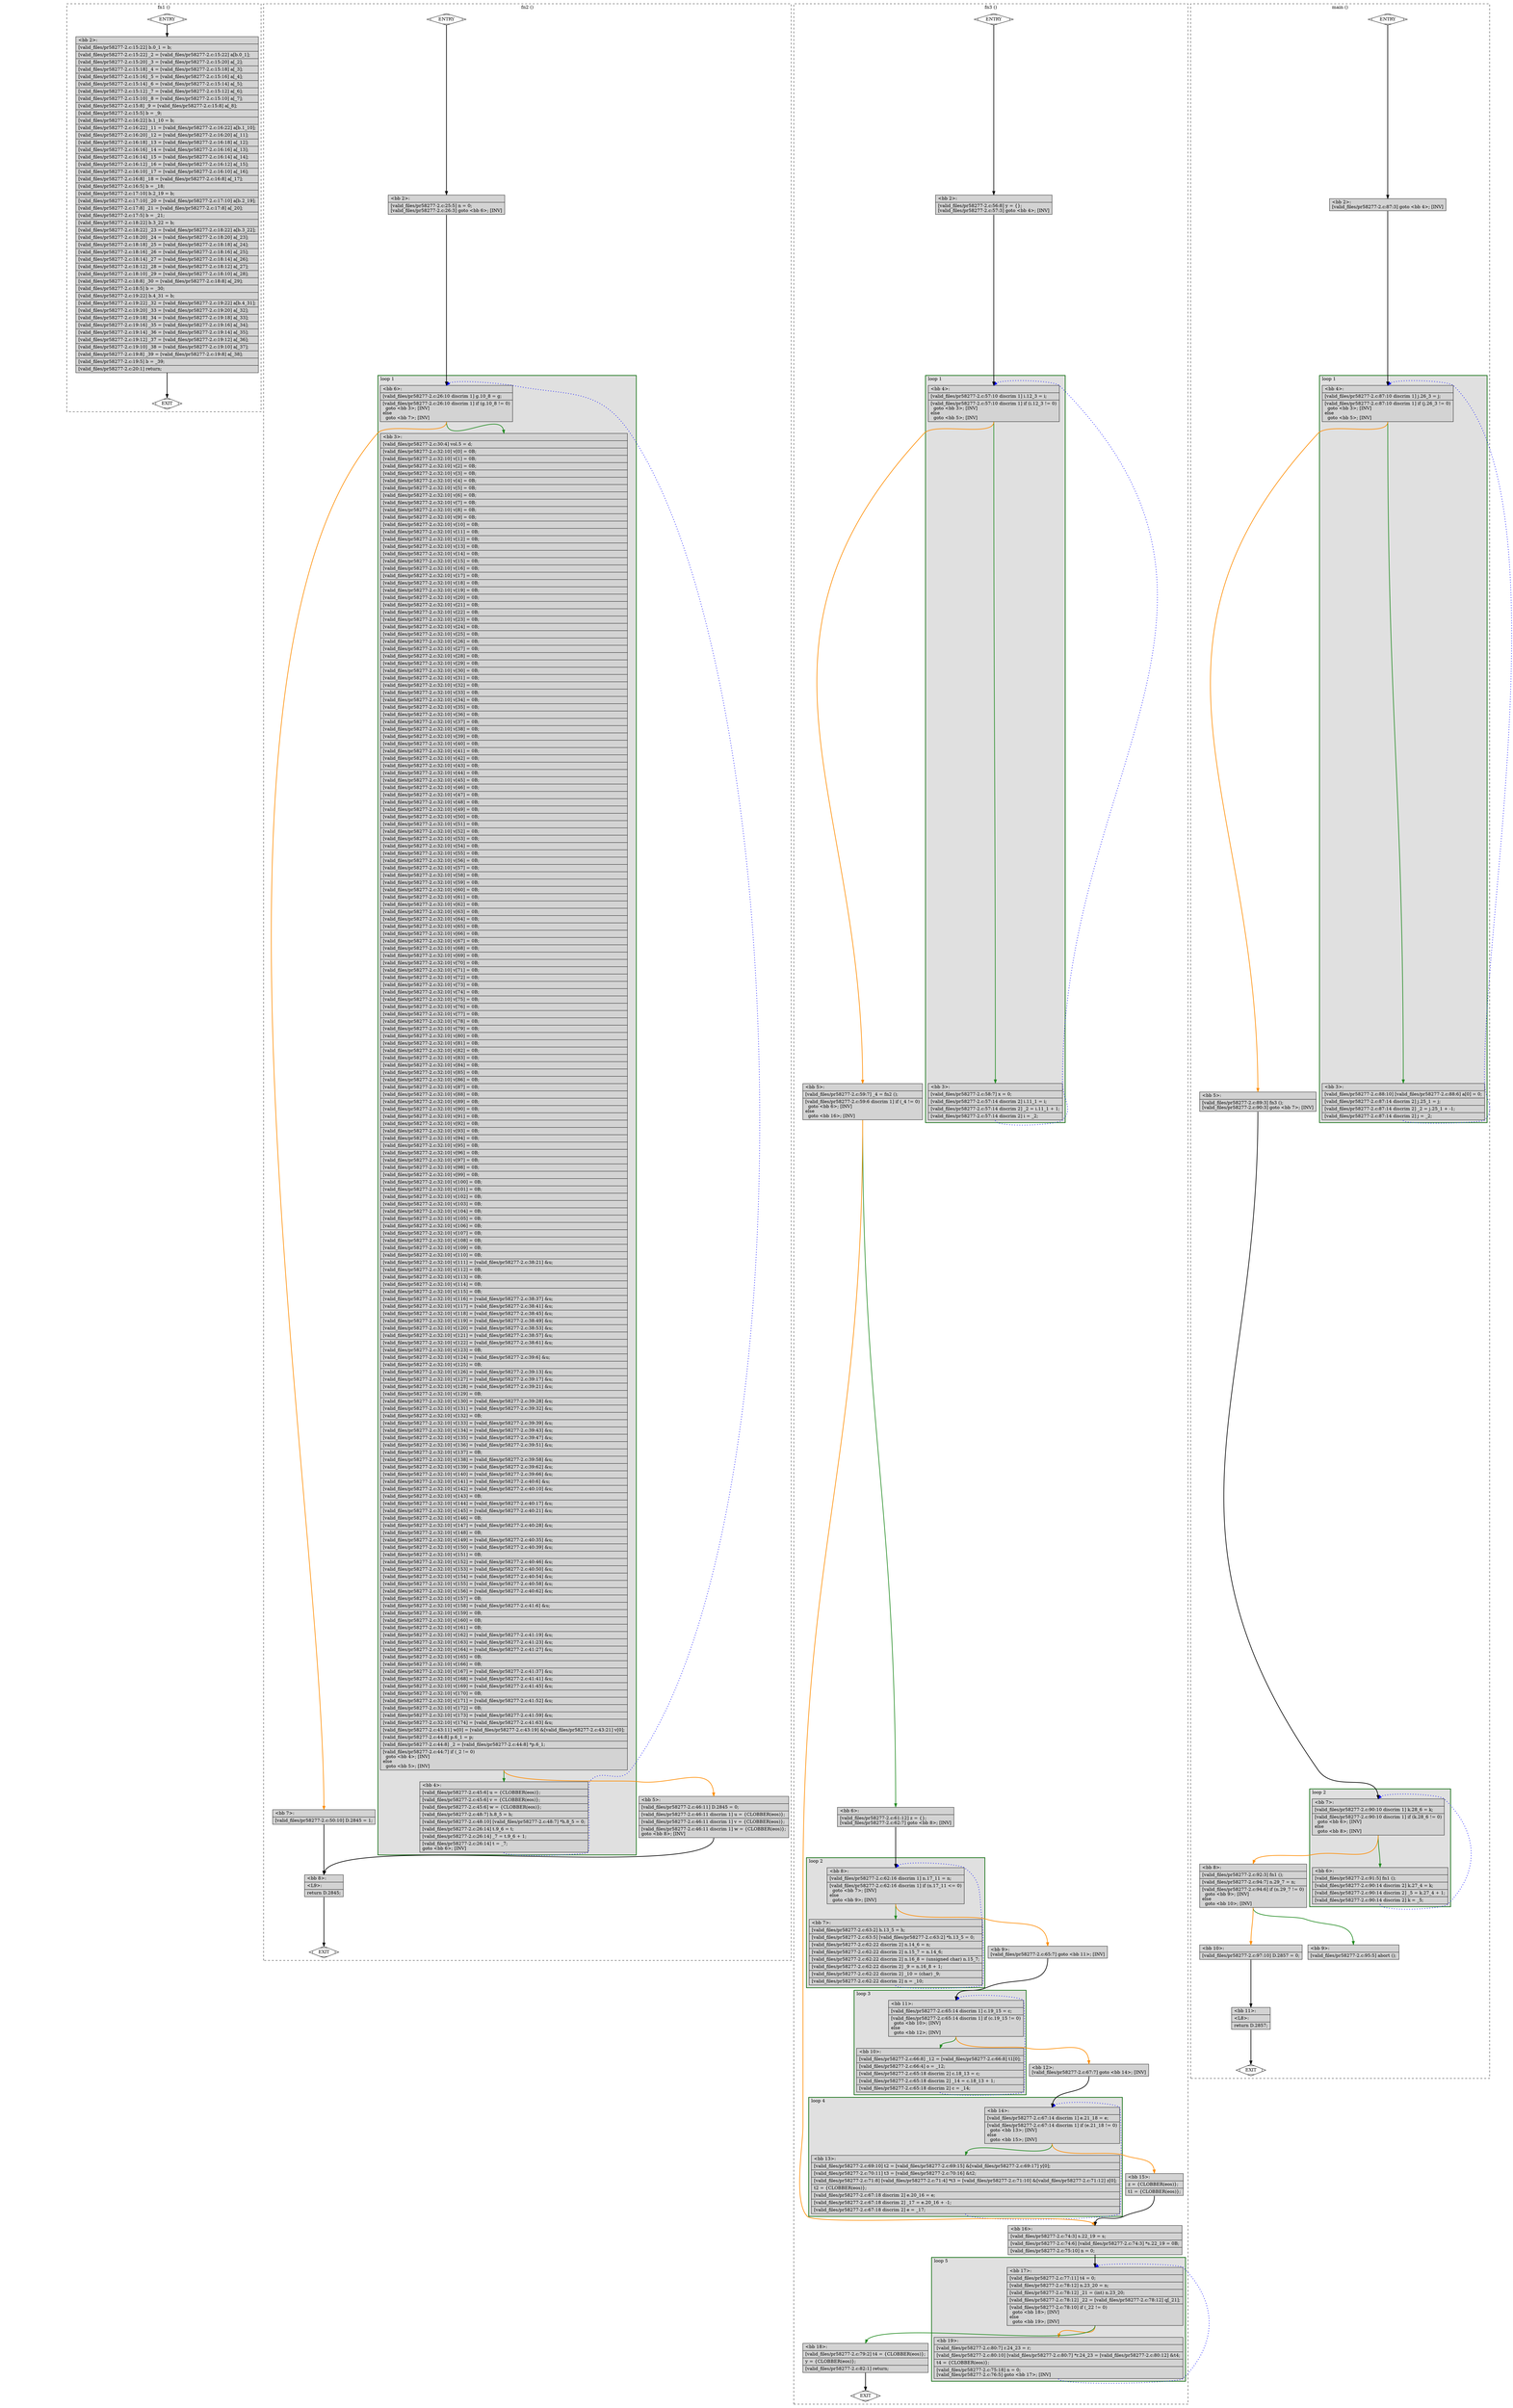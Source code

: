 digraph "a-pr58277-2.c.015t.cfg" {
overlap=false;
subgraph "cluster_fn1" {
	style="dashed";
	color="black";
	label="fn1 ()";
	fn_0_basic_block_0 [shape=Mdiamond,style=filled,fillcolor=white,label="ENTRY"];

	fn_0_basic_block_1 [shape=Mdiamond,style=filled,fillcolor=white,label="EXIT"];

	fn_0_basic_block_2 [shape=record,style=filled,fillcolor=lightgrey,label="{\<bb\ 2\>:\l\
|[valid_files/pr58277-2.c:15:22]\ b.0_1\ =\ b;\l\
|[valid_files/pr58277-2.c:15:22]\ _2\ =\ [valid_files/pr58277-2.c:15:22]\ a[b.0_1];\l\
|[valid_files/pr58277-2.c:15:20]\ _3\ =\ [valid_files/pr58277-2.c:15:20]\ a[_2];\l\
|[valid_files/pr58277-2.c:15:18]\ _4\ =\ [valid_files/pr58277-2.c:15:18]\ a[_3];\l\
|[valid_files/pr58277-2.c:15:16]\ _5\ =\ [valid_files/pr58277-2.c:15:16]\ a[_4];\l\
|[valid_files/pr58277-2.c:15:14]\ _6\ =\ [valid_files/pr58277-2.c:15:14]\ a[_5];\l\
|[valid_files/pr58277-2.c:15:12]\ _7\ =\ [valid_files/pr58277-2.c:15:12]\ a[_6];\l\
|[valid_files/pr58277-2.c:15:10]\ _8\ =\ [valid_files/pr58277-2.c:15:10]\ a[_7];\l\
|[valid_files/pr58277-2.c:15:8]\ _9\ =\ [valid_files/pr58277-2.c:15:8]\ a[_8];\l\
|[valid_files/pr58277-2.c:15:5]\ b\ =\ _9;\l\
|[valid_files/pr58277-2.c:16:22]\ b.1_10\ =\ b;\l\
|[valid_files/pr58277-2.c:16:22]\ _11\ =\ [valid_files/pr58277-2.c:16:22]\ a[b.1_10];\l\
|[valid_files/pr58277-2.c:16:20]\ _12\ =\ [valid_files/pr58277-2.c:16:20]\ a[_11];\l\
|[valid_files/pr58277-2.c:16:18]\ _13\ =\ [valid_files/pr58277-2.c:16:18]\ a[_12];\l\
|[valid_files/pr58277-2.c:16:16]\ _14\ =\ [valid_files/pr58277-2.c:16:16]\ a[_13];\l\
|[valid_files/pr58277-2.c:16:14]\ _15\ =\ [valid_files/pr58277-2.c:16:14]\ a[_14];\l\
|[valid_files/pr58277-2.c:16:12]\ _16\ =\ [valid_files/pr58277-2.c:16:12]\ a[_15];\l\
|[valid_files/pr58277-2.c:16:10]\ _17\ =\ [valid_files/pr58277-2.c:16:10]\ a[_16];\l\
|[valid_files/pr58277-2.c:16:8]\ _18\ =\ [valid_files/pr58277-2.c:16:8]\ a[_17];\l\
|[valid_files/pr58277-2.c:16:5]\ b\ =\ _18;\l\
|[valid_files/pr58277-2.c:17:10]\ b.2_19\ =\ b;\l\
|[valid_files/pr58277-2.c:17:10]\ _20\ =\ [valid_files/pr58277-2.c:17:10]\ a[b.2_19];\l\
|[valid_files/pr58277-2.c:17:8]\ _21\ =\ [valid_files/pr58277-2.c:17:8]\ a[_20];\l\
|[valid_files/pr58277-2.c:17:5]\ b\ =\ _21;\l\
|[valid_files/pr58277-2.c:18:22]\ b.3_22\ =\ b;\l\
|[valid_files/pr58277-2.c:18:22]\ _23\ =\ [valid_files/pr58277-2.c:18:22]\ a[b.3_22];\l\
|[valid_files/pr58277-2.c:18:20]\ _24\ =\ [valid_files/pr58277-2.c:18:20]\ a[_23];\l\
|[valid_files/pr58277-2.c:18:18]\ _25\ =\ [valid_files/pr58277-2.c:18:18]\ a[_24];\l\
|[valid_files/pr58277-2.c:18:16]\ _26\ =\ [valid_files/pr58277-2.c:18:16]\ a[_25];\l\
|[valid_files/pr58277-2.c:18:14]\ _27\ =\ [valid_files/pr58277-2.c:18:14]\ a[_26];\l\
|[valid_files/pr58277-2.c:18:12]\ _28\ =\ [valid_files/pr58277-2.c:18:12]\ a[_27];\l\
|[valid_files/pr58277-2.c:18:10]\ _29\ =\ [valid_files/pr58277-2.c:18:10]\ a[_28];\l\
|[valid_files/pr58277-2.c:18:8]\ _30\ =\ [valid_files/pr58277-2.c:18:8]\ a[_29];\l\
|[valid_files/pr58277-2.c:18:5]\ b\ =\ _30;\l\
|[valid_files/pr58277-2.c:19:22]\ b.4_31\ =\ b;\l\
|[valid_files/pr58277-2.c:19:22]\ _32\ =\ [valid_files/pr58277-2.c:19:22]\ a[b.4_31];\l\
|[valid_files/pr58277-2.c:19:20]\ _33\ =\ [valid_files/pr58277-2.c:19:20]\ a[_32];\l\
|[valid_files/pr58277-2.c:19:18]\ _34\ =\ [valid_files/pr58277-2.c:19:18]\ a[_33];\l\
|[valid_files/pr58277-2.c:19:16]\ _35\ =\ [valid_files/pr58277-2.c:19:16]\ a[_34];\l\
|[valid_files/pr58277-2.c:19:14]\ _36\ =\ [valid_files/pr58277-2.c:19:14]\ a[_35];\l\
|[valid_files/pr58277-2.c:19:12]\ _37\ =\ [valid_files/pr58277-2.c:19:12]\ a[_36];\l\
|[valid_files/pr58277-2.c:19:10]\ _38\ =\ [valid_files/pr58277-2.c:19:10]\ a[_37];\l\
|[valid_files/pr58277-2.c:19:8]\ _39\ =\ [valid_files/pr58277-2.c:19:8]\ a[_38];\l\
|[valid_files/pr58277-2.c:19:5]\ b\ =\ _39;\l\
|[valid_files/pr58277-2.c:20:1]\ return;\l\
}"];

	fn_0_basic_block_0:s -> fn_0_basic_block_2:n [style="solid,bold",color=black,weight=100,constraint=true];
	fn_0_basic_block_2:s -> fn_0_basic_block_1:n [style="solid,bold",color=black,weight=10,constraint=true];
	fn_0_basic_block_0:s -> fn_0_basic_block_1:n [style="invis",constraint=true];
}
subgraph "cluster_fn2" {
	style="dashed";
	color="black";
	label="fn2 ()";
	subgraph cluster_1_1 {
	style="filled";
	color="darkgreen";
	fillcolor="grey88";
	label="loop 1";
	labeljust=l;
	penwidth=2;
	fn_1_basic_block_6 [shape=record,style=filled,fillcolor=lightgrey,label="{\<bb\ 6\>:\l\
|[valid_files/pr58277-2.c:26:10\ discrim\ 1]\ g.10_8\ =\ g;\l\
|[valid_files/pr58277-2.c:26:10\ discrim\ 1]\ if\ (g.10_8\ !=\ 0)\l\
\ \ goto\ \<bb\ 3\>;\ [INV]\l\
else\l\
\ \ goto\ \<bb\ 7\>;\ [INV]\l\
}"];

	fn_1_basic_block_3 [shape=record,style=filled,fillcolor=lightgrey,label="{\<bb\ 3\>:\l\
|[valid_files/pr58277-2.c:30:4]\ vol.5\ =\ d;\l\
|[valid_files/pr58277-2.c:32:10]\ v[0]\ =\ 0B;\l\
|[valid_files/pr58277-2.c:32:10]\ v[1]\ =\ 0B;\l\
|[valid_files/pr58277-2.c:32:10]\ v[2]\ =\ 0B;\l\
|[valid_files/pr58277-2.c:32:10]\ v[3]\ =\ 0B;\l\
|[valid_files/pr58277-2.c:32:10]\ v[4]\ =\ 0B;\l\
|[valid_files/pr58277-2.c:32:10]\ v[5]\ =\ 0B;\l\
|[valid_files/pr58277-2.c:32:10]\ v[6]\ =\ 0B;\l\
|[valid_files/pr58277-2.c:32:10]\ v[7]\ =\ 0B;\l\
|[valid_files/pr58277-2.c:32:10]\ v[8]\ =\ 0B;\l\
|[valid_files/pr58277-2.c:32:10]\ v[9]\ =\ 0B;\l\
|[valid_files/pr58277-2.c:32:10]\ v[10]\ =\ 0B;\l\
|[valid_files/pr58277-2.c:32:10]\ v[11]\ =\ 0B;\l\
|[valid_files/pr58277-2.c:32:10]\ v[12]\ =\ 0B;\l\
|[valid_files/pr58277-2.c:32:10]\ v[13]\ =\ 0B;\l\
|[valid_files/pr58277-2.c:32:10]\ v[14]\ =\ 0B;\l\
|[valid_files/pr58277-2.c:32:10]\ v[15]\ =\ 0B;\l\
|[valid_files/pr58277-2.c:32:10]\ v[16]\ =\ 0B;\l\
|[valid_files/pr58277-2.c:32:10]\ v[17]\ =\ 0B;\l\
|[valid_files/pr58277-2.c:32:10]\ v[18]\ =\ 0B;\l\
|[valid_files/pr58277-2.c:32:10]\ v[19]\ =\ 0B;\l\
|[valid_files/pr58277-2.c:32:10]\ v[20]\ =\ 0B;\l\
|[valid_files/pr58277-2.c:32:10]\ v[21]\ =\ 0B;\l\
|[valid_files/pr58277-2.c:32:10]\ v[22]\ =\ 0B;\l\
|[valid_files/pr58277-2.c:32:10]\ v[23]\ =\ 0B;\l\
|[valid_files/pr58277-2.c:32:10]\ v[24]\ =\ 0B;\l\
|[valid_files/pr58277-2.c:32:10]\ v[25]\ =\ 0B;\l\
|[valid_files/pr58277-2.c:32:10]\ v[26]\ =\ 0B;\l\
|[valid_files/pr58277-2.c:32:10]\ v[27]\ =\ 0B;\l\
|[valid_files/pr58277-2.c:32:10]\ v[28]\ =\ 0B;\l\
|[valid_files/pr58277-2.c:32:10]\ v[29]\ =\ 0B;\l\
|[valid_files/pr58277-2.c:32:10]\ v[30]\ =\ 0B;\l\
|[valid_files/pr58277-2.c:32:10]\ v[31]\ =\ 0B;\l\
|[valid_files/pr58277-2.c:32:10]\ v[32]\ =\ 0B;\l\
|[valid_files/pr58277-2.c:32:10]\ v[33]\ =\ 0B;\l\
|[valid_files/pr58277-2.c:32:10]\ v[34]\ =\ 0B;\l\
|[valid_files/pr58277-2.c:32:10]\ v[35]\ =\ 0B;\l\
|[valid_files/pr58277-2.c:32:10]\ v[36]\ =\ 0B;\l\
|[valid_files/pr58277-2.c:32:10]\ v[37]\ =\ 0B;\l\
|[valid_files/pr58277-2.c:32:10]\ v[38]\ =\ 0B;\l\
|[valid_files/pr58277-2.c:32:10]\ v[39]\ =\ 0B;\l\
|[valid_files/pr58277-2.c:32:10]\ v[40]\ =\ 0B;\l\
|[valid_files/pr58277-2.c:32:10]\ v[41]\ =\ 0B;\l\
|[valid_files/pr58277-2.c:32:10]\ v[42]\ =\ 0B;\l\
|[valid_files/pr58277-2.c:32:10]\ v[43]\ =\ 0B;\l\
|[valid_files/pr58277-2.c:32:10]\ v[44]\ =\ 0B;\l\
|[valid_files/pr58277-2.c:32:10]\ v[45]\ =\ 0B;\l\
|[valid_files/pr58277-2.c:32:10]\ v[46]\ =\ 0B;\l\
|[valid_files/pr58277-2.c:32:10]\ v[47]\ =\ 0B;\l\
|[valid_files/pr58277-2.c:32:10]\ v[48]\ =\ 0B;\l\
|[valid_files/pr58277-2.c:32:10]\ v[49]\ =\ 0B;\l\
|[valid_files/pr58277-2.c:32:10]\ v[50]\ =\ 0B;\l\
|[valid_files/pr58277-2.c:32:10]\ v[51]\ =\ 0B;\l\
|[valid_files/pr58277-2.c:32:10]\ v[52]\ =\ 0B;\l\
|[valid_files/pr58277-2.c:32:10]\ v[53]\ =\ 0B;\l\
|[valid_files/pr58277-2.c:32:10]\ v[54]\ =\ 0B;\l\
|[valid_files/pr58277-2.c:32:10]\ v[55]\ =\ 0B;\l\
|[valid_files/pr58277-2.c:32:10]\ v[56]\ =\ 0B;\l\
|[valid_files/pr58277-2.c:32:10]\ v[57]\ =\ 0B;\l\
|[valid_files/pr58277-2.c:32:10]\ v[58]\ =\ 0B;\l\
|[valid_files/pr58277-2.c:32:10]\ v[59]\ =\ 0B;\l\
|[valid_files/pr58277-2.c:32:10]\ v[60]\ =\ 0B;\l\
|[valid_files/pr58277-2.c:32:10]\ v[61]\ =\ 0B;\l\
|[valid_files/pr58277-2.c:32:10]\ v[62]\ =\ 0B;\l\
|[valid_files/pr58277-2.c:32:10]\ v[63]\ =\ 0B;\l\
|[valid_files/pr58277-2.c:32:10]\ v[64]\ =\ 0B;\l\
|[valid_files/pr58277-2.c:32:10]\ v[65]\ =\ 0B;\l\
|[valid_files/pr58277-2.c:32:10]\ v[66]\ =\ 0B;\l\
|[valid_files/pr58277-2.c:32:10]\ v[67]\ =\ 0B;\l\
|[valid_files/pr58277-2.c:32:10]\ v[68]\ =\ 0B;\l\
|[valid_files/pr58277-2.c:32:10]\ v[69]\ =\ 0B;\l\
|[valid_files/pr58277-2.c:32:10]\ v[70]\ =\ 0B;\l\
|[valid_files/pr58277-2.c:32:10]\ v[71]\ =\ 0B;\l\
|[valid_files/pr58277-2.c:32:10]\ v[72]\ =\ 0B;\l\
|[valid_files/pr58277-2.c:32:10]\ v[73]\ =\ 0B;\l\
|[valid_files/pr58277-2.c:32:10]\ v[74]\ =\ 0B;\l\
|[valid_files/pr58277-2.c:32:10]\ v[75]\ =\ 0B;\l\
|[valid_files/pr58277-2.c:32:10]\ v[76]\ =\ 0B;\l\
|[valid_files/pr58277-2.c:32:10]\ v[77]\ =\ 0B;\l\
|[valid_files/pr58277-2.c:32:10]\ v[78]\ =\ 0B;\l\
|[valid_files/pr58277-2.c:32:10]\ v[79]\ =\ 0B;\l\
|[valid_files/pr58277-2.c:32:10]\ v[80]\ =\ 0B;\l\
|[valid_files/pr58277-2.c:32:10]\ v[81]\ =\ 0B;\l\
|[valid_files/pr58277-2.c:32:10]\ v[82]\ =\ 0B;\l\
|[valid_files/pr58277-2.c:32:10]\ v[83]\ =\ 0B;\l\
|[valid_files/pr58277-2.c:32:10]\ v[84]\ =\ 0B;\l\
|[valid_files/pr58277-2.c:32:10]\ v[85]\ =\ 0B;\l\
|[valid_files/pr58277-2.c:32:10]\ v[86]\ =\ 0B;\l\
|[valid_files/pr58277-2.c:32:10]\ v[87]\ =\ 0B;\l\
|[valid_files/pr58277-2.c:32:10]\ v[88]\ =\ 0B;\l\
|[valid_files/pr58277-2.c:32:10]\ v[89]\ =\ 0B;\l\
|[valid_files/pr58277-2.c:32:10]\ v[90]\ =\ 0B;\l\
|[valid_files/pr58277-2.c:32:10]\ v[91]\ =\ 0B;\l\
|[valid_files/pr58277-2.c:32:10]\ v[92]\ =\ 0B;\l\
|[valid_files/pr58277-2.c:32:10]\ v[93]\ =\ 0B;\l\
|[valid_files/pr58277-2.c:32:10]\ v[94]\ =\ 0B;\l\
|[valid_files/pr58277-2.c:32:10]\ v[95]\ =\ 0B;\l\
|[valid_files/pr58277-2.c:32:10]\ v[96]\ =\ 0B;\l\
|[valid_files/pr58277-2.c:32:10]\ v[97]\ =\ 0B;\l\
|[valid_files/pr58277-2.c:32:10]\ v[98]\ =\ 0B;\l\
|[valid_files/pr58277-2.c:32:10]\ v[99]\ =\ 0B;\l\
|[valid_files/pr58277-2.c:32:10]\ v[100]\ =\ 0B;\l\
|[valid_files/pr58277-2.c:32:10]\ v[101]\ =\ 0B;\l\
|[valid_files/pr58277-2.c:32:10]\ v[102]\ =\ 0B;\l\
|[valid_files/pr58277-2.c:32:10]\ v[103]\ =\ 0B;\l\
|[valid_files/pr58277-2.c:32:10]\ v[104]\ =\ 0B;\l\
|[valid_files/pr58277-2.c:32:10]\ v[105]\ =\ 0B;\l\
|[valid_files/pr58277-2.c:32:10]\ v[106]\ =\ 0B;\l\
|[valid_files/pr58277-2.c:32:10]\ v[107]\ =\ 0B;\l\
|[valid_files/pr58277-2.c:32:10]\ v[108]\ =\ 0B;\l\
|[valid_files/pr58277-2.c:32:10]\ v[109]\ =\ 0B;\l\
|[valid_files/pr58277-2.c:32:10]\ v[110]\ =\ 0B;\l\
|[valid_files/pr58277-2.c:32:10]\ v[111]\ =\ [valid_files/pr58277-2.c:38:21]\ &u;\l\
|[valid_files/pr58277-2.c:32:10]\ v[112]\ =\ 0B;\l\
|[valid_files/pr58277-2.c:32:10]\ v[113]\ =\ 0B;\l\
|[valid_files/pr58277-2.c:32:10]\ v[114]\ =\ 0B;\l\
|[valid_files/pr58277-2.c:32:10]\ v[115]\ =\ 0B;\l\
|[valid_files/pr58277-2.c:32:10]\ v[116]\ =\ [valid_files/pr58277-2.c:38:37]\ &u;\l\
|[valid_files/pr58277-2.c:32:10]\ v[117]\ =\ [valid_files/pr58277-2.c:38:41]\ &u;\l\
|[valid_files/pr58277-2.c:32:10]\ v[118]\ =\ [valid_files/pr58277-2.c:38:45]\ &u;\l\
|[valid_files/pr58277-2.c:32:10]\ v[119]\ =\ [valid_files/pr58277-2.c:38:49]\ &u;\l\
|[valid_files/pr58277-2.c:32:10]\ v[120]\ =\ [valid_files/pr58277-2.c:38:53]\ &u;\l\
|[valid_files/pr58277-2.c:32:10]\ v[121]\ =\ [valid_files/pr58277-2.c:38:57]\ &u;\l\
|[valid_files/pr58277-2.c:32:10]\ v[122]\ =\ [valid_files/pr58277-2.c:38:61]\ &u;\l\
|[valid_files/pr58277-2.c:32:10]\ v[123]\ =\ 0B;\l\
|[valid_files/pr58277-2.c:32:10]\ v[124]\ =\ [valid_files/pr58277-2.c:39:6]\ &u;\l\
|[valid_files/pr58277-2.c:32:10]\ v[125]\ =\ 0B;\l\
|[valid_files/pr58277-2.c:32:10]\ v[126]\ =\ [valid_files/pr58277-2.c:39:13]\ &u;\l\
|[valid_files/pr58277-2.c:32:10]\ v[127]\ =\ [valid_files/pr58277-2.c:39:17]\ &u;\l\
|[valid_files/pr58277-2.c:32:10]\ v[128]\ =\ [valid_files/pr58277-2.c:39:21]\ &u;\l\
|[valid_files/pr58277-2.c:32:10]\ v[129]\ =\ 0B;\l\
|[valid_files/pr58277-2.c:32:10]\ v[130]\ =\ [valid_files/pr58277-2.c:39:28]\ &u;\l\
|[valid_files/pr58277-2.c:32:10]\ v[131]\ =\ [valid_files/pr58277-2.c:39:32]\ &u;\l\
|[valid_files/pr58277-2.c:32:10]\ v[132]\ =\ 0B;\l\
|[valid_files/pr58277-2.c:32:10]\ v[133]\ =\ [valid_files/pr58277-2.c:39:39]\ &u;\l\
|[valid_files/pr58277-2.c:32:10]\ v[134]\ =\ [valid_files/pr58277-2.c:39:43]\ &u;\l\
|[valid_files/pr58277-2.c:32:10]\ v[135]\ =\ [valid_files/pr58277-2.c:39:47]\ &u;\l\
|[valid_files/pr58277-2.c:32:10]\ v[136]\ =\ [valid_files/pr58277-2.c:39:51]\ &u;\l\
|[valid_files/pr58277-2.c:32:10]\ v[137]\ =\ 0B;\l\
|[valid_files/pr58277-2.c:32:10]\ v[138]\ =\ [valid_files/pr58277-2.c:39:58]\ &u;\l\
|[valid_files/pr58277-2.c:32:10]\ v[139]\ =\ [valid_files/pr58277-2.c:39:62]\ &u;\l\
|[valid_files/pr58277-2.c:32:10]\ v[140]\ =\ [valid_files/pr58277-2.c:39:66]\ &u;\l\
|[valid_files/pr58277-2.c:32:10]\ v[141]\ =\ [valid_files/pr58277-2.c:40:6]\ &u;\l\
|[valid_files/pr58277-2.c:32:10]\ v[142]\ =\ [valid_files/pr58277-2.c:40:10]\ &u;\l\
|[valid_files/pr58277-2.c:32:10]\ v[143]\ =\ 0B;\l\
|[valid_files/pr58277-2.c:32:10]\ v[144]\ =\ [valid_files/pr58277-2.c:40:17]\ &u;\l\
|[valid_files/pr58277-2.c:32:10]\ v[145]\ =\ [valid_files/pr58277-2.c:40:21]\ &u;\l\
|[valid_files/pr58277-2.c:32:10]\ v[146]\ =\ 0B;\l\
|[valid_files/pr58277-2.c:32:10]\ v[147]\ =\ [valid_files/pr58277-2.c:40:28]\ &u;\l\
|[valid_files/pr58277-2.c:32:10]\ v[148]\ =\ 0B;\l\
|[valid_files/pr58277-2.c:32:10]\ v[149]\ =\ [valid_files/pr58277-2.c:40:35]\ &u;\l\
|[valid_files/pr58277-2.c:32:10]\ v[150]\ =\ [valid_files/pr58277-2.c:40:39]\ &u;\l\
|[valid_files/pr58277-2.c:32:10]\ v[151]\ =\ 0B;\l\
|[valid_files/pr58277-2.c:32:10]\ v[152]\ =\ [valid_files/pr58277-2.c:40:46]\ &u;\l\
|[valid_files/pr58277-2.c:32:10]\ v[153]\ =\ [valid_files/pr58277-2.c:40:50]\ &u;\l\
|[valid_files/pr58277-2.c:32:10]\ v[154]\ =\ [valid_files/pr58277-2.c:40:54]\ &u;\l\
|[valid_files/pr58277-2.c:32:10]\ v[155]\ =\ [valid_files/pr58277-2.c:40:58]\ &u;\l\
|[valid_files/pr58277-2.c:32:10]\ v[156]\ =\ [valid_files/pr58277-2.c:40:62]\ &u;\l\
|[valid_files/pr58277-2.c:32:10]\ v[157]\ =\ 0B;\l\
|[valid_files/pr58277-2.c:32:10]\ v[158]\ =\ [valid_files/pr58277-2.c:41:6]\ &u;\l\
|[valid_files/pr58277-2.c:32:10]\ v[159]\ =\ 0B;\l\
|[valid_files/pr58277-2.c:32:10]\ v[160]\ =\ 0B;\l\
|[valid_files/pr58277-2.c:32:10]\ v[161]\ =\ 0B;\l\
|[valid_files/pr58277-2.c:32:10]\ v[162]\ =\ [valid_files/pr58277-2.c:41:19]\ &u;\l\
|[valid_files/pr58277-2.c:32:10]\ v[163]\ =\ [valid_files/pr58277-2.c:41:23]\ &u;\l\
|[valid_files/pr58277-2.c:32:10]\ v[164]\ =\ [valid_files/pr58277-2.c:41:27]\ &u;\l\
|[valid_files/pr58277-2.c:32:10]\ v[165]\ =\ 0B;\l\
|[valid_files/pr58277-2.c:32:10]\ v[166]\ =\ 0B;\l\
|[valid_files/pr58277-2.c:32:10]\ v[167]\ =\ [valid_files/pr58277-2.c:41:37]\ &u;\l\
|[valid_files/pr58277-2.c:32:10]\ v[168]\ =\ [valid_files/pr58277-2.c:41:41]\ &u;\l\
|[valid_files/pr58277-2.c:32:10]\ v[169]\ =\ [valid_files/pr58277-2.c:41:45]\ &u;\l\
|[valid_files/pr58277-2.c:32:10]\ v[170]\ =\ 0B;\l\
|[valid_files/pr58277-2.c:32:10]\ v[171]\ =\ [valid_files/pr58277-2.c:41:52]\ &u;\l\
|[valid_files/pr58277-2.c:32:10]\ v[172]\ =\ 0B;\l\
|[valid_files/pr58277-2.c:32:10]\ v[173]\ =\ [valid_files/pr58277-2.c:41:59]\ &u;\l\
|[valid_files/pr58277-2.c:32:10]\ v[174]\ =\ [valid_files/pr58277-2.c:41:63]\ &u;\l\
|[valid_files/pr58277-2.c:43:11]\ w[0]\ =\ [valid_files/pr58277-2.c:43:19]\ &[valid_files/pr58277-2.c:43:21]\ v[0];\l\
|[valid_files/pr58277-2.c:44:8]\ p.6_1\ =\ p;\l\
|[valid_files/pr58277-2.c:44:8]\ _2\ =\ [valid_files/pr58277-2.c:44:8]\ *p.6_1;\l\
|[valid_files/pr58277-2.c:44:7]\ if\ (_2\ !=\ 0)\l\
\ \ goto\ \<bb\ 4\>;\ [INV]\l\
else\l\
\ \ goto\ \<bb\ 5\>;\ [INV]\l\
}"];

	fn_1_basic_block_4 [shape=record,style=filled,fillcolor=lightgrey,label="{\<bb\ 4\>:\l\
|[valid_files/pr58277-2.c:45:6]\ u\ =\ \{CLOBBER(eos)\};\l\
|[valid_files/pr58277-2.c:45:6]\ v\ =\ \{CLOBBER(eos)\};\l\
|[valid_files/pr58277-2.c:45:6]\ w\ =\ \{CLOBBER(eos)\};\l\
|[valid_files/pr58277-2.c:48:7]\ h.8_5\ =\ h;\l\
|[valid_files/pr58277-2.c:48:10]\ [valid_files/pr58277-2.c:48:7]\ *h.8_5\ =\ 0;\l\
|[valid_files/pr58277-2.c:26:14]\ t.9_6\ =\ t;\l\
|[valid_files/pr58277-2.c:26:14]\ _7\ =\ t.9_6\ +\ 1;\l\
|[valid_files/pr58277-2.c:26:14]\ t\ =\ _7;\l\
goto\ \<bb\ 6\>;\ [INV]\l\
}"];

	}
	fn_1_basic_block_0 [shape=Mdiamond,style=filled,fillcolor=white,label="ENTRY"];

	fn_1_basic_block_1 [shape=Mdiamond,style=filled,fillcolor=white,label="EXIT"];

	fn_1_basic_block_2 [shape=record,style=filled,fillcolor=lightgrey,label="{\<bb\ 2\>:\l\
|[valid_files/pr58277-2.c:25:5]\ n\ =\ 0;\l\
[valid_files/pr58277-2.c:26:3]\ goto\ \<bb\ 6\>;\ [INV]\l\
}"];

	fn_1_basic_block_5 [shape=record,style=filled,fillcolor=lightgrey,label="{\<bb\ 5\>:\l\
|[valid_files/pr58277-2.c:46:11]\ D.2845\ =\ 0;\l\
|[valid_files/pr58277-2.c:46:11\ discrim\ 1]\ u\ =\ \{CLOBBER(eos)\};\l\
|[valid_files/pr58277-2.c:46:11\ discrim\ 1]\ v\ =\ \{CLOBBER(eos)\};\l\
|[valid_files/pr58277-2.c:46:11\ discrim\ 1]\ w\ =\ \{CLOBBER(eos)\};\l\
goto\ \<bb\ 8\>;\ [INV]\l\
}"];

	fn_1_basic_block_7 [shape=record,style=filled,fillcolor=lightgrey,label="{\<bb\ 7\>:\l\
|[valid_files/pr58277-2.c:50:10]\ D.2845\ =\ 1;\l\
}"];

	fn_1_basic_block_8 [shape=record,style=filled,fillcolor=lightgrey,label="{\<bb\ 8\>:\l\
|\<L9\>:\l\
|return\ D.2845;\l\
}"];

	fn_1_basic_block_0:s -> fn_1_basic_block_2:n [style="solid,bold",color=black,weight=100,constraint=true];
	fn_1_basic_block_2:s -> fn_1_basic_block_6:n [style="solid,bold",color=black,weight=100,constraint=true];
	fn_1_basic_block_3:s -> fn_1_basic_block_4:n [style="solid,bold",color=forestgreen,weight=10,constraint=true];
	fn_1_basic_block_3:s -> fn_1_basic_block_5:n [style="solid,bold",color=darkorange,weight=10,constraint=true];
	fn_1_basic_block_4:s -> fn_1_basic_block_6:n [style="dotted,bold",color=blue,weight=10,constraint=false];
	fn_1_basic_block_5:s -> fn_1_basic_block_8:n [style="solid,bold",color=black,weight=100,constraint=true];
	fn_1_basic_block_6:s -> fn_1_basic_block_3:n [style="solid,bold",color=forestgreen,weight=10,constraint=true];
	fn_1_basic_block_6:s -> fn_1_basic_block_7:n [style="solid,bold",color=darkorange,weight=10,constraint=true];
	fn_1_basic_block_7:s -> fn_1_basic_block_8:n [style="solid,bold",color=black,weight=100,constraint=true];
	fn_1_basic_block_8:s -> fn_1_basic_block_1:n [style="solid,bold",color=black,weight=10,constraint=true];
	fn_1_basic_block_0:s -> fn_1_basic_block_1:n [style="invis",constraint=true];
}
subgraph "cluster_fn3" {
	style="dashed";
	color="black";
	label="fn3 ()";
	subgraph cluster_2_5 {
	style="filled";
	color="darkgreen";
	fillcolor="grey88";
	label="loop 5";
	labeljust=l;
	penwidth=2;
	fn_2_basic_block_17 [shape=record,style=filled,fillcolor=lightgrey,label="{\<bb\ 17\>:\l\
|[valid_files/pr58277-2.c:77:11]\ t4\ =\ 0;\l\
|[valid_files/pr58277-2.c:78:12]\ n.23_20\ =\ n;\l\
|[valid_files/pr58277-2.c:78:12]\ _21\ =\ (int)\ n.23_20;\l\
|[valid_files/pr58277-2.c:78:12]\ _22\ =\ [valid_files/pr58277-2.c:78:12]\ q[_21];\l\
|[valid_files/pr58277-2.c:78:10]\ if\ (_22\ !=\ 0)\l\
\ \ goto\ \<bb\ 18\>;\ [INV]\l\
else\l\
\ \ goto\ \<bb\ 19\>;\ [INV]\l\
}"];

	fn_2_basic_block_19 [shape=record,style=filled,fillcolor=lightgrey,label="{\<bb\ 19\>:\l\
|[valid_files/pr58277-2.c:80:7]\ r.24_23\ =\ r;\l\
|[valid_files/pr58277-2.c:80:10]\ [valid_files/pr58277-2.c:80:7]\ *r.24_23\ =\ [valid_files/pr58277-2.c:80:12]\ &t4;\l\
|t4\ =\ \{CLOBBER(eos)\};\l\
|[valid_files/pr58277-2.c:75:18]\ n\ =\ 0;\l\
[valid_files/pr58277-2.c:76:5]\ goto\ \<bb\ 17\>;\ [INV]\l\
}"];

	}
	subgraph cluster_2_4 {
	style="filled";
	color="darkgreen";
	fillcolor="grey88";
	label="loop 4";
	labeljust=l;
	penwidth=2;
	fn_2_basic_block_14 [shape=record,style=filled,fillcolor=lightgrey,label="{\<bb\ 14\>:\l\
|[valid_files/pr58277-2.c:67:14\ discrim\ 1]\ e.21_18\ =\ e;\l\
|[valid_files/pr58277-2.c:67:14\ discrim\ 1]\ if\ (e.21_18\ !=\ 0)\l\
\ \ goto\ \<bb\ 13\>;\ [INV]\l\
else\l\
\ \ goto\ \<bb\ 15\>;\ [INV]\l\
}"];

	fn_2_basic_block_13 [shape=record,style=filled,fillcolor=lightgrey,label="{\<bb\ 13\>:\l\
|[valid_files/pr58277-2.c:69:10]\ t2\ =\ [valid_files/pr58277-2.c:69:15]\ &[valid_files/pr58277-2.c:69:17]\ y[0];\l\
|[valid_files/pr58277-2.c:70:11]\ t3\ =\ [valid_files/pr58277-2.c:70:16]\ &t2;\l\
|[valid_files/pr58277-2.c:71:8]\ [valid_files/pr58277-2.c:71:4]\ *t3\ =\ [valid_files/pr58277-2.c:71:10]\ &[valid_files/pr58277-2.c:71:12]\ z[0];\l\
|t2\ =\ \{CLOBBER(eos)\};\l\
|[valid_files/pr58277-2.c:67:18\ discrim\ 2]\ e.20_16\ =\ e;\l\
|[valid_files/pr58277-2.c:67:18\ discrim\ 2]\ _17\ =\ e.20_16\ +\ -1;\l\
|[valid_files/pr58277-2.c:67:18\ discrim\ 2]\ e\ =\ _17;\l\
}"];

	}
	subgraph cluster_2_3 {
	style="filled";
	color="darkgreen";
	fillcolor="grey88";
	label="loop 3";
	labeljust=l;
	penwidth=2;
	fn_2_basic_block_11 [shape=record,style=filled,fillcolor=lightgrey,label="{\<bb\ 11\>:\l\
|[valid_files/pr58277-2.c:65:14\ discrim\ 1]\ c.19_15\ =\ c;\l\
|[valid_files/pr58277-2.c:65:14\ discrim\ 1]\ if\ (c.19_15\ !=\ 0)\l\
\ \ goto\ \<bb\ 10\>;\ [INV]\l\
else\l\
\ \ goto\ \<bb\ 12\>;\ [INV]\l\
}"];

	fn_2_basic_block_10 [shape=record,style=filled,fillcolor=lightgrey,label="{\<bb\ 10\>:\l\
|[valid_files/pr58277-2.c:66:8]\ _12\ =\ [valid_files/pr58277-2.c:66:8]\ t1[0];\l\
|[valid_files/pr58277-2.c:66:4]\ o\ =\ _12;\l\
|[valid_files/pr58277-2.c:65:18\ discrim\ 2]\ c.18_13\ =\ c;\l\
|[valid_files/pr58277-2.c:65:18\ discrim\ 2]\ _14\ =\ c.18_13\ +\ 1;\l\
|[valid_files/pr58277-2.c:65:18\ discrim\ 2]\ c\ =\ _14;\l\
}"];

	}
	subgraph cluster_2_2 {
	style="filled";
	color="darkgreen";
	fillcolor="grey88";
	label="loop 2";
	labeljust=l;
	penwidth=2;
	fn_2_basic_block_8 [shape=record,style=filled,fillcolor=lightgrey,label="{\<bb\ 8\>:\l\
|[valid_files/pr58277-2.c:62:16\ discrim\ 1]\ n.17_11\ =\ n;\l\
|[valid_files/pr58277-2.c:62:16\ discrim\ 1]\ if\ (n.17_11\ \<=\ 0)\l\
\ \ goto\ \<bb\ 7\>;\ [INV]\l\
else\l\
\ \ goto\ \<bb\ 9\>;\ [INV]\l\
}"];

	fn_2_basic_block_7 [shape=record,style=filled,fillcolor=lightgrey,label="{\<bb\ 7\>:\l\
|[valid_files/pr58277-2.c:63:2]\ h.13_5\ =\ h;\l\
|[valid_files/pr58277-2.c:63:5]\ [valid_files/pr58277-2.c:63:2]\ *h.13_5\ =\ 0;\l\
|[valid_files/pr58277-2.c:62:22\ discrim\ 2]\ n.14_6\ =\ n;\l\
|[valid_files/pr58277-2.c:62:22\ discrim\ 2]\ n.15_7\ =\ n.14_6;\l\
|[valid_files/pr58277-2.c:62:22\ discrim\ 2]\ n.16_8\ =\ (unsigned\ char)\ n.15_7;\l\
|[valid_files/pr58277-2.c:62:22\ discrim\ 2]\ _9\ =\ n.16_8\ +\ 1;\l\
|[valid_files/pr58277-2.c:62:22\ discrim\ 2]\ _10\ =\ (char)\ _9;\l\
|[valid_files/pr58277-2.c:62:22\ discrim\ 2]\ n\ =\ _10;\l\
}"];

	}
	subgraph cluster_2_1 {
	style="filled";
	color="darkgreen";
	fillcolor="grey88";
	label="loop 1";
	labeljust=l;
	penwidth=2;
	fn_2_basic_block_4 [shape=record,style=filled,fillcolor=lightgrey,label="{\<bb\ 4\>:\l\
|[valid_files/pr58277-2.c:57:10\ discrim\ 1]\ i.12_3\ =\ i;\l\
|[valid_files/pr58277-2.c:57:10\ discrim\ 1]\ if\ (i.12_3\ !=\ 0)\l\
\ \ goto\ \<bb\ 3\>;\ [INV]\l\
else\l\
\ \ goto\ \<bb\ 5\>;\ [INV]\l\
}"];

	fn_2_basic_block_3 [shape=record,style=filled,fillcolor=lightgrey,label="{\<bb\ 3\>:\l\
|[valid_files/pr58277-2.c:58:7]\ x\ =\ 0;\l\
|[valid_files/pr58277-2.c:57:14\ discrim\ 2]\ i.11_1\ =\ i;\l\
|[valid_files/pr58277-2.c:57:14\ discrim\ 2]\ _2\ =\ i.11_1\ +\ 1;\l\
|[valid_files/pr58277-2.c:57:14\ discrim\ 2]\ i\ =\ _2;\l\
}"];

	}
	fn_2_basic_block_0 [shape=Mdiamond,style=filled,fillcolor=white,label="ENTRY"];

	fn_2_basic_block_1 [shape=Mdiamond,style=filled,fillcolor=white,label="EXIT"];

	fn_2_basic_block_2 [shape=record,style=filled,fillcolor=lightgrey,label="{\<bb\ 2\>:\l\
|[valid_files/pr58277-2.c:56:8]\ y\ =\ \{\};\l\
[valid_files/pr58277-2.c:57:3]\ goto\ \<bb\ 4\>;\ [INV]\l\
}"];

	fn_2_basic_block_5 [shape=record,style=filled,fillcolor=lightgrey,label="{\<bb\ 5\>:\l\
|[valid_files/pr58277-2.c:59:7]\ _4\ =\ fn2\ ();\l\
|[valid_files/pr58277-2.c:59:6\ discrim\ 1]\ if\ (_4\ !=\ 0)\l\
\ \ goto\ \<bb\ 6\>;\ [INV]\l\
else\l\
\ \ goto\ \<bb\ 16\>;\ [INV]\l\
}"];

	fn_2_basic_block_6 [shape=record,style=filled,fillcolor=lightgrey,label="{\<bb\ 6\>:\l\
|[valid_files/pr58277-2.c:61:12]\ z\ =\ \{\};\l\
[valid_files/pr58277-2.c:62:7]\ goto\ \<bb\ 8\>;\ [INV]\l\
}"];

	fn_2_basic_block_9 [shape=record,style=filled,fillcolor=lightgrey,label="{\<bb\ 9\>:\l\
[valid_files/pr58277-2.c:65:7]\ goto\ \<bb\ 11\>;\ [INV]\l\
}"];

	fn_2_basic_block_12 [shape=record,style=filled,fillcolor=lightgrey,label="{\<bb\ 12\>:\l\
[valid_files/pr58277-2.c:67:7]\ goto\ \<bb\ 14\>;\ [INV]\l\
}"];

	fn_2_basic_block_15 [shape=record,style=filled,fillcolor=lightgrey,label="{\<bb\ 15\>:\l\
|z\ =\ \{CLOBBER(eos)\};\l\
|t1\ =\ \{CLOBBER(eos)\};\l\
}"];

	fn_2_basic_block_16 [shape=record,style=filled,fillcolor=lightgrey,label="{\<bb\ 16\>:\l\
|[valid_files/pr58277-2.c:74:3]\ s.22_19\ =\ s;\l\
|[valid_files/pr58277-2.c:74:6]\ [valid_files/pr58277-2.c:74:3]\ *s.22_19\ =\ 0B;\l\
|[valid_files/pr58277-2.c:75:10]\ n\ =\ 0;\l\
}"];

	fn_2_basic_block_18 [shape=record,style=filled,fillcolor=lightgrey,label="{\<bb\ 18\>:\l\
|[valid_files/pr58277-2.c:79:2]\ t4\ =\ \{CLOBBER(eos)\};\l\
|y\ =\ \{CLOBBER(eos)\};\l\
|[valid_files/pr58277-2.c:82:1]\ return;\l\
}"];

	fn_2_basic_block_0:s -> fn_2_basic_block_2:n [style="solid,bold",color=black,weight=100,constraint=true];
	fn_2_basic_block_2:s -> fn_2_basic_block_4:n [style="solid,bold",color=black,weight=100,constraint=true];
	fn_2_basic_block_3:s -> fn_2_basic_block_4:n [style="dotted,bold",color=blue,weight=10,constraint=false];
	fn_2_basic_block_4:s -> fn_2_basic_block_3:n [style="solid,bold",color=forestgreen,weight=10,constraint=true];
	fn_2_basic_block_4:s -> fn_2_basic_block_5:n [style="solid,bold",color=darkorange,weight=10,constraint=true];
	fn_2_basic_block_5:s -> fn_2_basic_block_6:n [style="solid,bold",color=forestgreen,weight=10,constraint=true];
	fn_2_basic_block_5:s -> fn_2_basic_block_16:n [style="solid,bold",color=darkorange,weight=10,constraint=true];
	fn_2_basic_block_6:s -> fn_2_basic_block_8:n [style="solid,bold",color=black,weight=100,constraint=true];
	fn_2_basic_block_7:s -> fn_2_basic_block_8:n [style="dotted,bold",color=blue,weight=10,constraint=false];
	fn_2_basic_block_8:s -> fn_2_basic_block_7:n [style="solid,bold",color=forestgreen,weight=10,constraint=true];
	fn_2_basic_block_8:s -> fn_2_basic_block_9:n [style="solid,bold",color=darkorange,weight=10,constraint=true];
	fn_2_basic_block_9:s -> fn_2_basic_block_11:n [style="solid,bold",color=black,weight=100,constraint=true];
	fn_2_basic_block_10:s -> fn_2_basic_block_11:n [style="dotted,bold",color=blue,weight=10,constraint=false];
	fn_2_basic_block_11:s -> fn_2_basic_block_10:n [style="solid,bold",color=forestgreen,weight=10,constraint=true];
	fn_2_basic_block_11:s -> fn_2_basic_block_12:n [style="solid,bold",color=darkorange,weight=10,constraint=true];
	fn_2_basic_block_12:s -> fn_2_basic_block_14:n [style="solid,bold",color=black,weight=100,constraint=true];
	fn_2_basic_block_13:s -> fn_2_basic_block_14:n [style="dotted,bold",color=blue,weight=10,constraint=false];
	fn_2_basic_block_14:s -> fn_2_basic_block_13:n [style="solid,bold",color=forestgreen,weight=10,constraint=true];
	fn_2_basic_block_14:s -> fn_2_basic_block_15:n [style="solid,bold",color=darkorange,weight=10,constraint=true];
	fn_2_basic_block_15:s -> fn_2_basic_block_16:n [style="solid,bold",color=black,weight=100,constraint=true];
	fn_2_basic_block_16:s -> fn_2_basic_block_17:n [style="solid,bold",color=black,weight=100,constraint=true];
	fn_2_basic_block_17:s -> fn_2_basic_block_18:n [style="solid,bold",color=forestgreen,weight=10,constraint=true];
	fn_2_basic_block_17:s -> fn_2_basic_block_19:n [style="solid,bold",color=darkorange,weight=10,constraint=true];
	fn_2_basic_block_18:s -> fn_2_basic_block_1:n [style="solid,bold",color=black,weight=10,constraint=true];
	fn_2_basic_block_19:s -> fn_2_basic_block_17:n [style="dotted,bold",color=blue,weight=10,constraint=false];
	fn_2_basic_block_0:s -> fn_2_basic_block_1:n [style="invis",constraint=true];
}
subgraph "cluster_main" {
	style="dashed";
	color="black";
	label="main ()";
	subgraph cluster_3_2 {
	style="filled";
	color="darkgreen";
	fillcolor="grey88";
	label="loop 2";
	labeljust=l;
	penwidth=2;
	fn_3_basic_block_7 [shape=record,style=filled,fillcolor=lightgrey,label="{\<bb\ 7\>:\l\
|[valid_files/pr58277-2.c:90:10\ discrim\ 1]\ k.28_6\ =\ k;\l\
|[valid_files/pr58277-2.c:90:10\ discrim\ 1]\ if\ (k.28_6\ !=\ 0)\l\
\ \ goto\ \<bb\ 6\>;\ [INV]\l\
else\l\
\ \ goto\ \<bb\ 8\>;\ [INV]\l\
}"];

	fn_3_basic_block_6 [shape=record,style=filled,fillcolor=lightgrey,label="{\<bb\ 6\>:\l\
|[valid_files/pr58277-2.c:91:5]\ fn1\ ();\l\
|[valid_files/pr58277-2.c:90:14\ discrim\ 2]\ k.27_4\ =\ k;\l\
|[valid_files/pr58277-2.c:90:14\ discrim\ 2]\ _5\ =\ k.27_4\ +\ 1;\l\
|[valid_files/pr58277-2.c:90:14\ discrim\ 2]\ k\ =\ _5;\l\
}"];

	}
	subgraph cluster_3_1 {
	style="filled";
	color="darkgreen";
	fillcolor="grey88";
	label="loop 1";
	labeljust=l;
	penwidth=2;
	fn_3_basic_block_4 [shape=record,style=filled,fillcolor=lightgrey,label="{\<bb\ 4\>:\l\
|[valid_files/pr58277-2.c:87:10\ discrim\ 1]\ j.26_3\ =\ j;\l\
|[valid_files/pr58277-2.c:87:10\ discrim\ 1]\ if\ (j.26_3\ !=\ 0)\l\
\ \ goto\ \<bb\ 3\>;\ [INV]\l\
else\l\
\ \ goto\ \<bb\ 5\>;\ [INV]\l\
}"];

	fn_3_basic_block_3 [shape=record,style=filled,fillcolor=lightgrey,label="{\<bb\ 3\>:\l\
|[valid_files/pr58277-2.c:88:10]\ [valid_files/pr58277-2.c:88:6]\ a[0]\ =\ 0;\l\
|[valid_files/pr58277-2.c:87:14\ discrim\ 2]\ j.25_1\ =\ j;\l\
|[valid_files/pr58277-2.c:87:14\ discrim\ 2]\ _2\ =\ j.25_1\ +\ -1;\l\
|[valid_files/pr58277-2.c:87:14\ discrim\ 2]\ j\ =\ _2;\l\
}"];

	}
	fn_3_basic_block_0 [shape=Mdiamond,style=filled,fillcolor=white,label="ENTRY"];

	fn_3_basic_block_1 [shape=Mdiamond,style=filled,fillcolor=white,label="EXIT"];

	fn_3_basic_block_2 [shape=record,style=filled,fillcolor=lightgrey,label="{\<bb\ 2\>:\l\
[valid_files/pr58277-2.c:87:3]\ goto\ \<bb\ 4\>;\ [INV]\l\
}"];

	fn_3_basic_block_5 [shape=record,style=filled,fillcolor=lightgrey,label="{\<bb\ 5\>:\l\
|[valid_files/pr58277-2.c:89:3]\ fn3\ ();\l\
[valid_files/pr58277-2.c:90:3]\ goto\ \<bb\ 7\>;\ [INV]\l\
}"];

	fn_3_basic_block_8 [shape=record,style=filled,fillcolor=lightgrey,label="{\<bb\ 8\>:\l\
|[valid_files/pr58277-2.c:92:3]\ fn1\ ();\l\
|[valid_files/pr58277-2.c:94:7]\ n.29_7\ =\ n;\l\
|[valid_files/pr58277-2.c:94:6]\ if\ (n.29_7\ !=\ 0)\l\
\ \ goto\ \<bb\ 9\>;\ [INV]\l\
else\l\
\ \ goto\ \<bb\ 10\>;\ [INV]\l\
}"];

	fn_3_basic_block_9 [shape=record,style=filled,fillcolor=lightgrey,label="{\<bb\ 9\>:\l\
|[valid_files/pr58277-2.c:95:5]\ abort\ ();\l\
}"];

	fn_3_basic_block_10 [shape=record,style=filled,fillcolor=lightgrey,label="{\<bb\ 10\>:\l\
|[valid_files/pr58277-2.c:97:10]\ D.2857\ =\ 0;\l\
}"];

	fn_3_basic_block_11 [shape=record,style=filled,fillcolor=lightgrey,label="{\<bb\ 11\>:\l\
|\<L8\>:\l\
|return\ D.2857;\l\
}"];

	fn_3_basic_block_0:s -> fn_3_basic_block_2:n [style="solid,bold",color=black,weight=100,constraint=true];
	fn_3_basic_block_2:s -> fn_3_basic_block_4:n [style="solid,bold",color=black,weight=100,constraint=true];
	fn_3_basic_block_3:s -> fn_3_basic_block_4:n [style="dotted,bold",color=blue,weight=10,constraint=false];
	fn_3_basic_block_4:s -> fn_3_basic_block_3:n [style="solid,bold",color=forestgreen,weight=10,constraint=true];
	fn_3_basic_block_4:s -> fn_3_basic_block_5:n [style="solid,bold",color=darkorange,weight=10,constraint=true];
	fn_3_basic_block_5:s -> fn_3_basic_block_7:n [style="solid,bold",color=black,weight=100,constraint=true];
	fn_3_basic_block_6:s -> fn_3_basic_block_7:n [style="dotted,bold",color=blue,weight=10,constraint=false];
	fn_3_basic_block_7:s -> fn_3_basic_block_6:n [style="solid,bold",color=forestgreen,weight=10,constraint=true];
	fn_3_basic_block_7:s -> fn_3_basic_block_8:n [style="solid,bold",color=darkorange,weight=10,constraint=true];
	fn_3_basic_block_8:s -> fn_3_basic_block_9:n [style="solid,bold",color=forestgreen,weight=10,constraint=true];
	fn_3_basic_block_8:s -> fn_3_basic_block_10:n [style="solid,bold",color=darkorange,weight=10,constraint=true];
	fn_3_basic_block_10:s -> fn_3_basic_block_11:n [style="solid,bold",color=black,weight=100,constraint=true];
	fn_3_basic_block_11:s -> fn_3_basic_block_1:n [style="solid,bold",color=black,weight=10,constraint=true];
	fn_3_basic_block_0:s -> fn_3_basic_block_1:n [style="invis",constraint=true];
}
}
